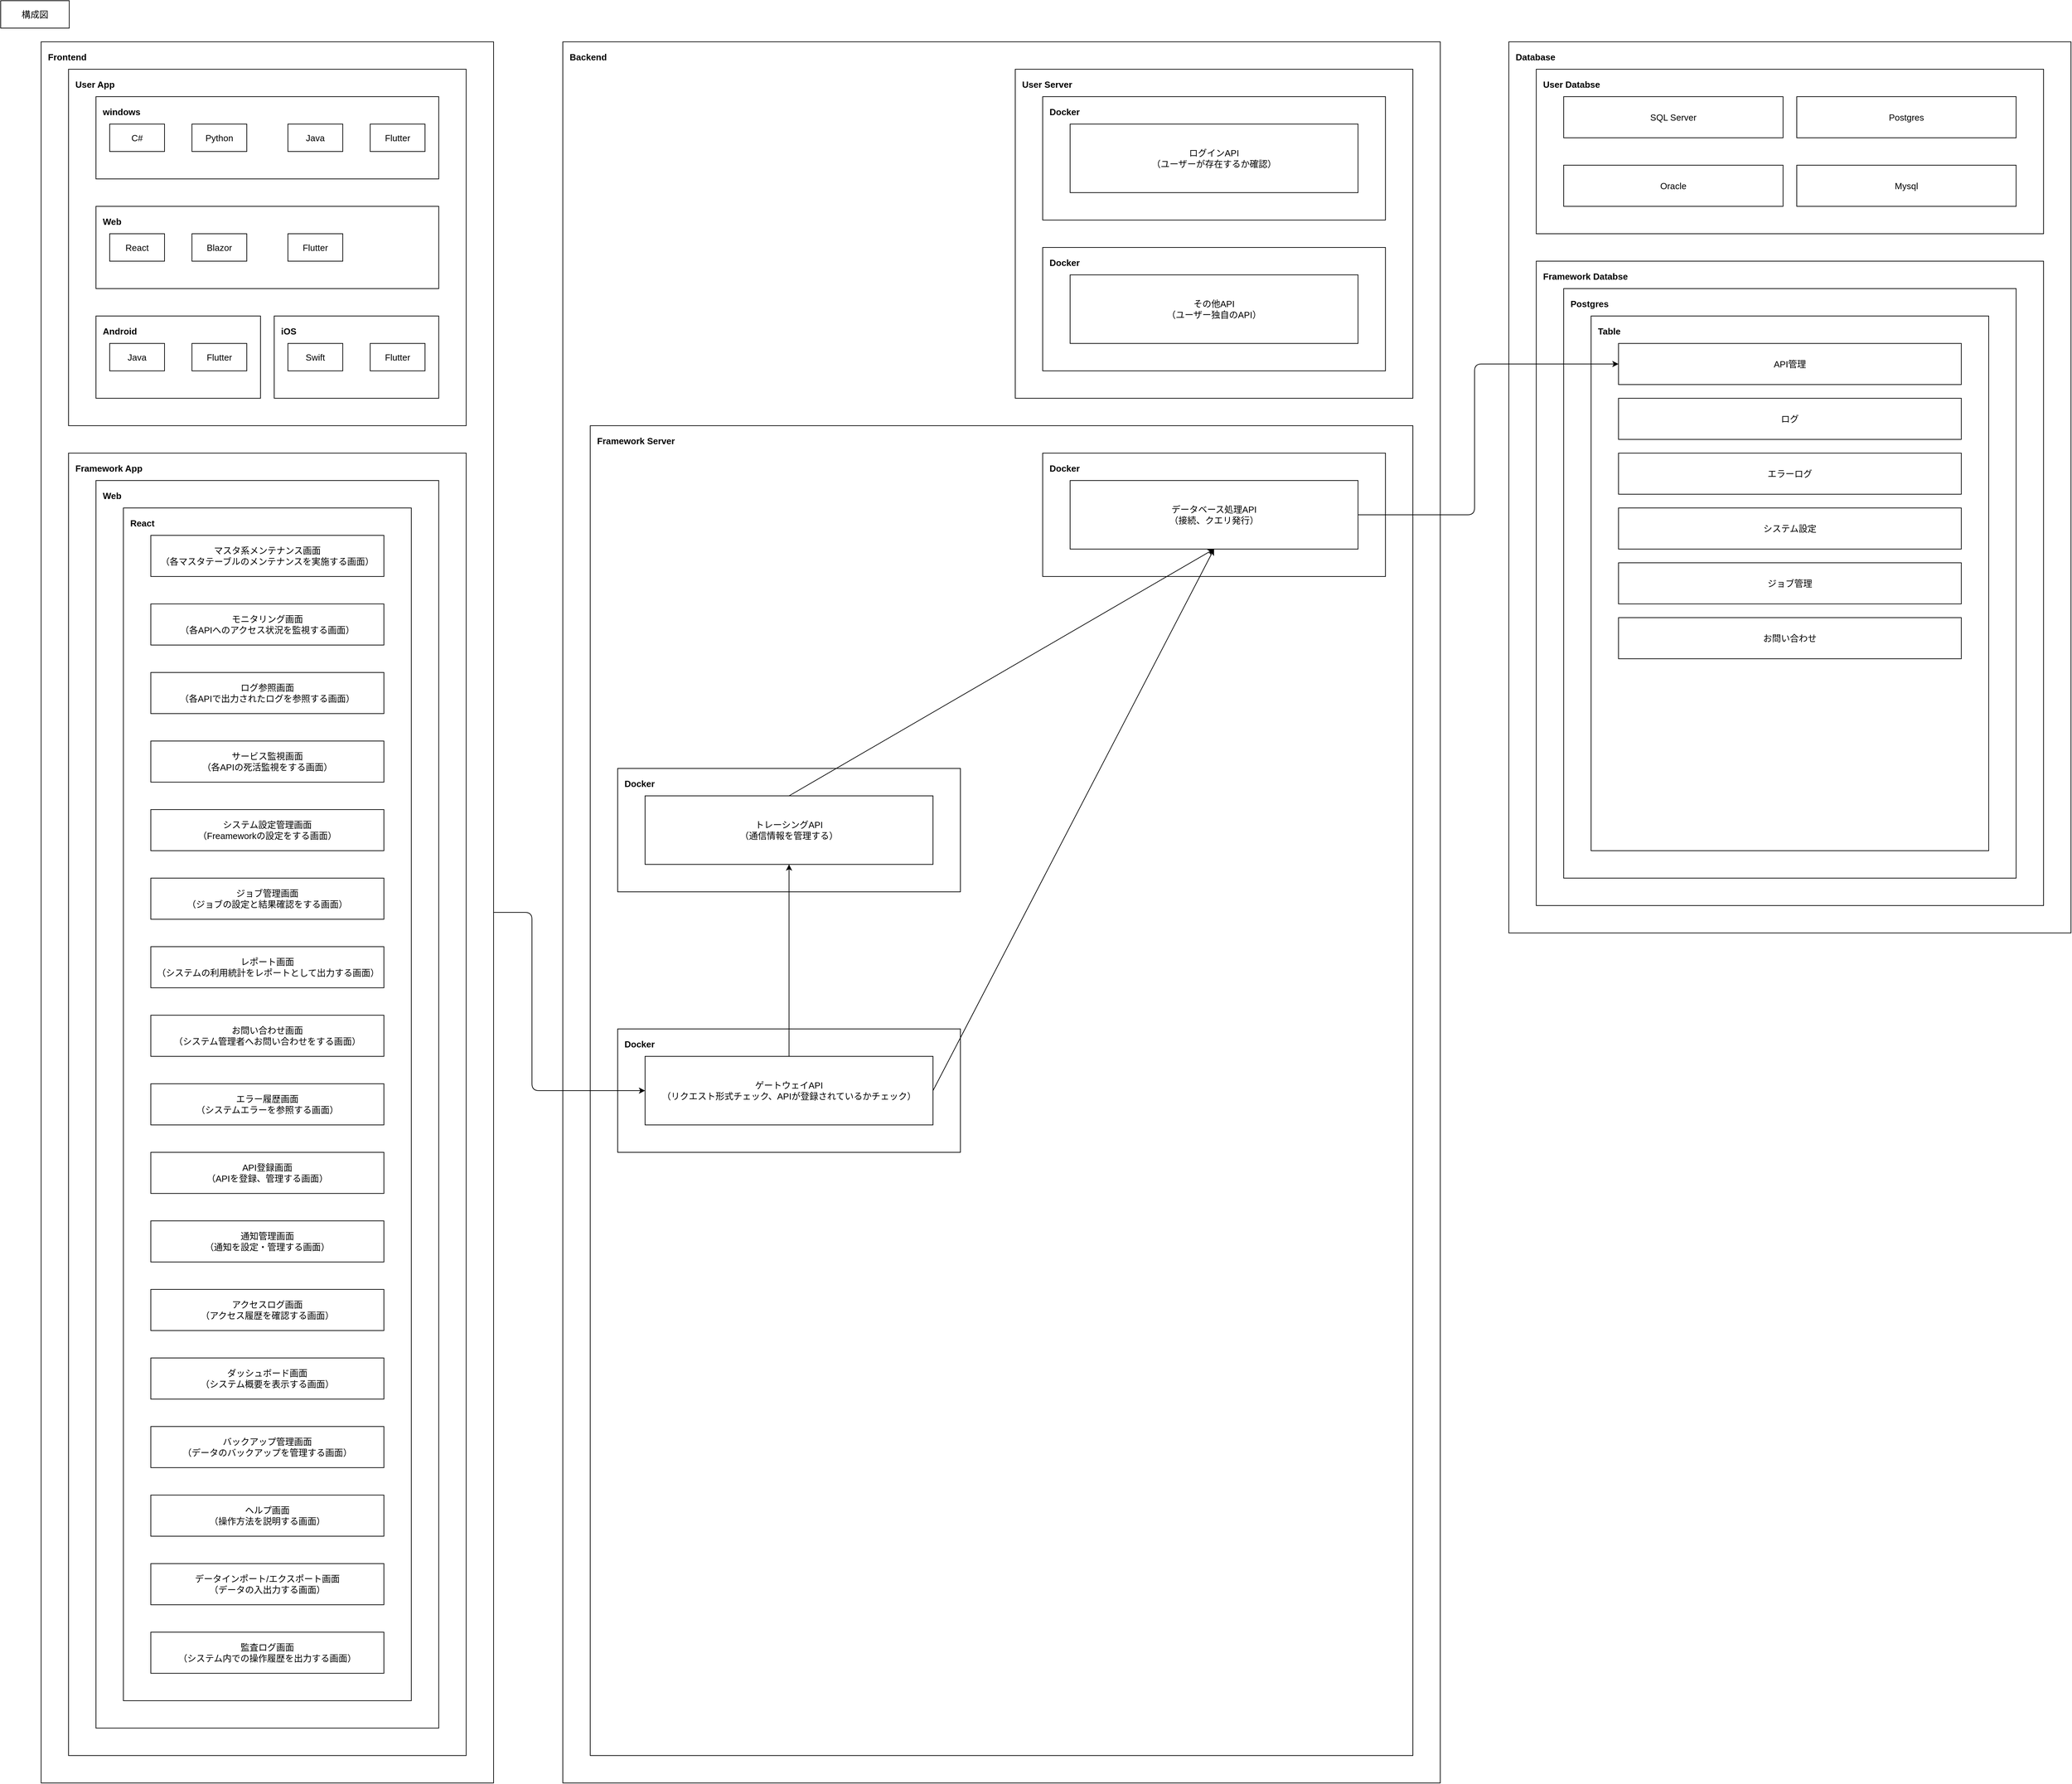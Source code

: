 <mxfile>
    <diagram id="Q1Noih3qpSG-DwPlIvqt" name="ページ1">
        <mxGraphModel dx="2624" dy="1218" grid="1" gridSize="5" guides="1" tooltips="1" connect="1" arrows="1" fold="1" page="1" pageScale="1" pageWidth="1800" pageHeight="1200" background="#FFFFFF" math="0" shadow="0">
            <root>
                <mxCell id="0"/>
                <mxCell id="1" parent="0"/>
                <mxCell id="103" value="Backend" style="rounded=0;whiteSpace=wrap;html=1;align=left;verticalAlign=top;spacing=10;fillColor=none;fontStyle=1;fontFamily=Helvetica;fontSize=13;" parent="1" vertex="1">
                    <mxGeometry x="840" y="80" width="1280" height="2540" as="geometry"/>
                </mxCell>
                <mxCell id="104" value="User Server" style="rounded=0;whiteSpace=wrap;html=1;fillColor=none;align=left;verticalAlign=top;spacing=10;fontStyle=1;fontFamily=Helvetica;fontSize=13;" vertex="1" parent="1">
                    <mxGeometry x="1500" y="120" width="580" height="480" as="geometry"/>
                </mxCell>
                <mxCell id="106" value="Docker" style="rounded=0;whiteSpace=wrap;html=1;fillColor=none;align=left;verticalAlign=top;spacing=10;fontStyle=1;fontFamily=Helvetica;fontSize=13;" vertex="1" parent="1">
                    <mxGeometry x="1540" y="160" width="500" height="180" as="geometry"/>
                </mxCell>
                <mxCell id="61" value="構成図" style="rounded=0;whiteSpace=wrap;html=1;fillColor=none;fontFamily=Helvetica;fontSize=13;" parent="1" vertex="1">
                    <mxGeometry x="20" y="20" width="100" height="40" as="geometry"/>
                </mxCell>
                <mxCell id="62" value="Frontend" style="rounded=0;whiteSpace=wrap;html=1;align=left;verticalAlign=top;spacing=10;fillColor=none;fontStyle=1;fontFamily=Helvetica;fontSize=13;" parent="1" vertex="1">
                    <mxGeometry x="79" y="80" width="660" height="2540" as="geometry"/>
                </mxCell>
                <mxCell id="63" value="User App" style="rounded=0;whiteSpace=wrap;html=1;align=left;verticalAlign=top;spacing=10;fillColor=none;fontStyle=1;fontFamily=Helvetica;fontSize=13;" parent="1" vertex="1">
                    <mxGeometry x="119" y="120" width="580" height="520" as="geometry"/>
                </mxCell>
                <mxCell id="64" value="windows" style="rounded=0;whiteSpace=wrap;html=1;fillColor=none;align=left;verticalAlign=top;spacing=10;fontStyle=1;fontFamily=Helvetica;fontSize=13;" parent="1" vertex="1">
                    <mxGeometry x="159" y="160" width="500" height="120" as="geometry"/>
                </mxCell>
                <mxCell id="65" value="C#" style="rounded=0;whiteSpace=wrap;html=1;fillColor=none;align=center;verticalAlign=middle;spacing=10;fontFamily=Helvetica;fontSize=13;" parent="1" vertex="1">
                    <mxGeometry x="179" y="200" width="80" height="40" as="geometry"/>
                </mxCell>
                <mxCell id="66" value="Python" style="rounded=0;whiteSpace=wrap;html=1;fillColor=none;align=center;verticalAlign=middle;spacing=10;fontFamily=Helvetica;fontSize=13;" parent="1" vertex="1">
                    <mxGeometry x="299" y="200" width="80" height="40" as="geometry"/>
                </mxCell>
                <mxCell id="67" value="Java" style="rounded=0;whiteSpace=wrap;html=1;fillColor=none;align=center;verticalAlign=middle;spacing=10;fontFamily=Helvetica;fontSize=13;" parent="1" vertex="1">
                    <mxGeometry x="439" y="200" width="80" height="40" as="geometry"/>
                </mxCell>
                <mxCell id="68" value="Web" style="rounded=0;whiteSpace=wrap;html=1;fillColor=none;align=left;verticalAlign=top;spacing=10;fontStyle=1;fontFamily=Helvetica;fontSize=13;" parent="1" vertex="1">
                    <mxGeometry x="159" y="320" width="500" height="120" as="geometry"/>
                </mxCell>
                <mxCell id="69" value="React" style="rounded=0;whiteSpace=wrap;html=1;fillColor=none;align=center;verticalAlign=middle;spacing=10;fontFamily=Helvetica;fontSize=13;" parent="1" vertex="1">
                    <mxGeometry x="179" y="360" width="80" height="40" as="geometry"/>
                </mxCell>
                <mxCell id="70" value="Blazor" style="rounded=0;whiteSpace=wrap;html=1;fillColor=none;align=center;verticalAlign=middle;spacing=10;fontFamily=Helvetica;fontSize=13;" parent="1" vertex="1">
                    <mxGeometry x="299" y="360" width="80" height="40" as="geometry"/>
                </mxCell>
                <mxCell id="71" value="Flutter" style="rounded=0;whiteSpace=wrap;html=1;fillColor=none;align=center;verticalAlign=middle;spacing=10;fontFamily=Helvetica;fontSize=13;" parent="1" vertex="1">
                    <mxGeometry x="559" y="200" width="80" height="40" as="geometry"/>
                </mxCell>
                <mxCell id="73" value="Android" style="rounded=0;whiteSpace=wrap;html=1;fillColor=none;align=left;verticalAlign=top;spacing=10;fontStyle=1;fontFamily=Helvetica;fontSize=13;" parent="1" vertex="1">
                    <mxGeometry x="159" y="480" width="240" height="120" as="geometry"/>
                </mxCell>
                <mxCell id="74" value="iOS" style="rounded=0;whiteSpace=wrap;html=1;fillColor=none;align=left;verticalAlign=top;spacing=10;fontStyle=1;fontFamily=Helvetica;fontSize=13;" parent="1" vertex="1">
                    <mxGeometry x="419" y="480" width="240" height="120" as="geometry"/>
                </mxCell>
                <mxCell id="75" value="Java" style="rounded=0;whiteSpace=wrap;html=1;fillColor=none;align=center;verticalAlign=middle;spacing=10;fontFamily=Helvetica;fontSize=13;" parent="1" vertex="1">
                    <mxGeometry x="179" y="520" width="80" height="40" as="geometry"/>
                </mxCell>
                <mxCell id="76" value="Flutter" style="rounded=0;whiteSpace=wrap;html=1;fillColor=none;align=center;verticalAlign=middle;spacing=10;fontFamily=Helvetica;fontSize=13;" parent="1" vertex="1">
                    <mxGeometry x="299" y="520" width="80" height="40" as="geometry"/>
                </mxCell>
                <mxCell id="77" value="Swift" style="rounded=0;whiteSpace=wrap;html=1;fillColor=none;align=center;verticalAlign=middle;spacing=10;fontFamily=Helvetica;fontSize=13;" parent="1" vertex="1">
                    <mxGeometry x="439" y="520" width="80" height="40" as="geometry"/>
                </mxCell>
                <mxCell id="78" value="Flutter" style="rounded=0;whiteSpace=wrap;html=1;fillColor=none;align=center;verticalAlign=middle;spacing=10;fontFamily=Helvetica;fontSize=13;" parent="1" vertex="1">
                    <mxGeometry x="559" y="520" width="80" height="40" as="geometry"/>
                </mxCell>
                <mxCell id="79" value="Framework App" style="rounded=0;whiteSpace=wrap;html=1;align=left;verticalAlign=top;spacing=10;fillColor=none;fontStyle=1;fontFamily=Helvetica;fontSize=13;" parent="1" vertex="1">
                    <mxGeometry x="119" y="680" width="580" height="1900" as="geometry"/>
                </mxCell>
                <mxCell id="80" value="Web" style="rounded=0;whiteSpace=wrap;html=1;fillColor=none;align=left;verticalAlign=top;spacing=10;fontStyle=1;fontFamily=Helvetica;fontSize=13;" parent="1" vertex="1">
                    <mxGeometry x="159" y="720" width="500" height="1820" as="geometry"/>
                </mxCell>
                <mxCell id="81" value="React" style="rounded=0;whiteSpace=wrap;html=1;fillColor=none;align=left;verticalAlign=top;spacing=10;fontStyle=1;fontFamily=Helvetica;fontSize=13;" parent="1" vertex="1">
                    <mxGeometry x="199" y="760" width="420" height="1740" as="geometry"/>
                </mxCell>
                <mxCell id="82" value="マスタ系メンテナンス画面&lt;div&gt;（各マスタテーブルのメンテナンスを実施する画面）&lt;/div&gt;" style="rounded=0;whiteSpace=wrap;html=1;fillColor=none;align=center;verticalAlign=middle;spacing=10;fontFamily=Helvetica;fontSize=13;" parent="1" vertex="1">
                    <mxGeometry x="239" y="800" width="340" height="60" as="geometry"/>
                </mxCell>
                <mxCell id="83" value="モニタリング画面&lt;div&gt;（各APIへのアクセス状況を監視する画面）&lt;/div&gt;" style="rounded=0;whiteSpace=wrap;html=1;fillColor=none;align=center;verticalAlign=middle;spacing=10;fontFamily=Helvetica;fontSize=13;" parent="1" vertex="1">
                    <mxGeometry x="239" y="900" width="340" height="60" as="geometry"/>
                </mxCell>
                <mxCell id="84" value="ログ参照画面&lt;br&gt;&lt;div&gt;（各APIで出力されたログを参照する画面）&lt;/div&gt;" style="rounded=0;whiteSpace=wrap;html=1;fillColor=none;align=center;verticalAlign=middle;spacing=10;fontFamily=Helvetica;fontSize=13;" parent="1" vertex="1">
                    <mxGeometry x="239" y="1000" width="340" height="60" as="geometry"/>
                </mxCell>
                <mxCell id="85" value="サービス監視画面&lt;br&gt;&lt;div&gt;（各APIの死活監視をする画面）&lt;/div&gt;" style="rounded=0;whiteSpace=wrap;html=1;fillColor=none;align=center;verticalAlign=middle;spacing=10;fontFamily=Helvetica;fontSize=13;" parent="1" vertex="1">
                    <mxGeometry x="239" y="1100" width="340" height="60" as="geometry"/>
                </mxCell>
                <mxCell id="87" value="システム設定管理画面&lt;br&gt;&lt;div&gt;（Freameworkの設定をする画面）&lt;/div&gt;" style="rounded=0;whiteSpace=wrap;html=1;fillColor=none;align=center;verticalAlign=middle;spacing=10;fontFamily=Helvetica;fontSize=13;" parent="1" vertex="1">
                    <mxGeometry x="239" y="1200" width="340" height="60" as="geometry"/>
                </mxCell>
                <mxCell id="88" value="ジョブ管理画面&lt;br&gt;&lt;div&gt;（ジョブの設定と結果確認をする画面）&lt;/div&gt;" style="rounded=0;whiteSpace=wrap;html=1;fillColor=none;align=center;verticalAlign=middle;spacing=10;fontFamily=Helvetica;fontSize=13;" parent="1" vertex="1">
                    <mxGeometry x="239" y="1300" width="340" height="60" as="geometry"/>
                </mxCell>
                <mxCell id="89" value="レポート画面&lt;br&gt;&lt;div&gt;（システムの利用統計をレポートとして出力する画面）&lt;/div&gt;" style="rounded=0;whiteSpace=wrap;html=1;fillColor=none;align=center;verticalAlign=middle;spacing=10;fontFamily=Helvetica;fontSize=13;" parent="1" vertex="1">
                    <mxGeometry x="239" y="1400" width="340" height="60" as="geometry"/>
                </mxCell>
                <mxCell id="90" value="監査ログ画面&lt;br&gt;&lt;div&gt;（システム内での操作履歴を出力する画面）&lt;/div&gt;" style="rounded=0;whiteSpace=wrap;html=1;fillColor=none;align=center;verticalAlign=middle;spacing=10;fontFamily=Helvetica;fontSize=13;" parent="1" vertex="1">
                    <mxGeometry x="239" y="2400" width="340" height="60" as="geometry"/>
                </mxCell>
                <mxCell id="91" value="データインポート/エクスポート画面&lt;br&gt;&lt;div&gt;（データの入出力する画面）&lt;/div&gt;" style="rounded=0;whiteSpace=wrap;html=1;fillColor=none;align=center;verticalAlign=middle;spacing=10;fontFamily=Helvetica;fontSize=13;" parent="1" vertex="1">
                    <mxGeometry x="239" y="2300" width="340" height="60" as="geometry"/>
                </mxCell>
                <mxCell id="92" value="ヘルプ画面&lt;br&gt;&lt;div&gt;（操作方法を説明する画面）&lt;/div&gt;" style="rounded=0;whiteSpace=wrap;html=1;fillColor=none;align=center;verticalAlign=middle;spacing=10;fontFamily=Helvetica;fontSize=13;" parent="1" vertex="1">
                    <mxGeometry x="239" y="2200" width="340" height="60" as="geometry"/>
                </mxCell>
                <mxCell id="93" value="お問い合わせ画面&lt;br&gt;&lt;div&gt;（システム管理者へお問い合わせをする画面）&lt;/div&gt;" style="rounded=0;whiteSpace=wrap;html=1;fillColor=none;align=center;verticalAlign=middle;spacing=10;fontFamily=Helvetica;fontSize=13;" parent="1" vertex="1">
                    <mxGeometry x="239" y="1500" width="340" height="60" as="geometry"/>
                </mxCell>
                <mxCell id="94" value="エラー履歴画面&lt;br&gt;&lt;div&gt;（システムエラーを参照する画面）&lt;/div&gt;" style="rounded=0;whiteSpace=wrap;html=1;fillColor=none;align=center;verticalAlign=middle;spacing=10;fontFamily=Helvetica;fontSize=13;" parent="1" vertex="1">
                    <mxGeometry x="239" y="1600" width="340" height="60" as="geometry"/>
                </mxCell>
                <mxCell id="95" value="API登録画面&lt;br&gt;&lt;div&gt;（APIを登録、管理する画面）&lt;/div&gt;" style="rounded=0;whiteSpace=wrap;html=1;fillColor=none;align=center;verticalAlign=middle;spacing=10;fontFamily=Helvetica;fontSize=13;" parent="1" vertex="1">
                    <mxGeometry x="239" y="1700" width="340" height="60" as="geometry"/>
                </mxCell>
                <mxCell id="96" value="Flutter" style="rounded=0;whiteSpace=wrap;html=1;fillColor=none;align=center;verticalAlign=middle;spacing=10;fontFamily=Helvetica;fontSize=13;" parent="1" vertex="1">
                    <mxGeometry x="439" y="360" width="80" height="40" as="geometry"/>
                </mxCell>
                <mxCell id="98" value="通知管理画面&lt;br&gt;&lt;div&gt;（通知を設定・管理する画面）&lt;/div&gt;" style="rounded=0;whiteSpace=wrap;html=1;fillColor=none;align=center;verticalAlign=middle;spacing=10;fontFamily=Helvetica;fontSize=13;" parent="1" vertex="1">
                    <mxGeometry x="239" y="1800" width="340" height="60" as="geometry"/>
                </mxCell>
                <mxCell id="99" value="ダッシュボード画面&lt;br&gt;&lt;div&gt;（システム概要を表示する画面）&lt;/div&gt;" style="rounded=0;whiteSpace=wrap;html=1;fillColor=none;align=center;verticalAlign=middle;spacing=10;fontFamily=Helvetica;fontSize=13;" parent="1" vertex="1">
                    <mxGeometry x="239" y="2000" width="340" height="60" as="geometry"/>
                </mxCell>
                <mxCell id="100" value="バックアップ管理画面&lt;br&gt;&lt;div&gt;（データのバックアップを管理する画面）&lt;/div&gt;" style="rounded=0;whiteSpace=wrap;html=1;fillColor=none;align=center;verticalAlign=middle;spacing=10;fontFamily=Helvetica;fontSize=13;" parent="1" vertex="1">
                    <mxGeometry x="239" y="2100" width="340" height="60" as="geometry"/>
                </mxCell>
                <mxCell id="101" value="アクセスログ画面&lt;br&gt;&lt;div&gt;（アクセス履歴を確認する画面）&lt;/div&gt;" style="rounded=0;whiteSpace=wrap;html=1;fillColor=none;align=center;verticalAlign=middle;spacing=10;fontFamily=Helvetica;fontSize=13;" parent="1" vertex="1">
                    <mxGeometry x="239" y="1900" width="340" height="60" as="geometry"/>
                </mxCell>
                <mxCell id="105" value="ログインAPI&lt;div&gt;（ユーザーが存在するか確認）&lt;/div&gt;" style="rounded=0;whiteSpace=wrap;html=1;fillColor=none;align=center;verticalAlign=middle;spacing=10;fontFamily=Helvetica;fontSize=13;" vertex="1" parent="1">
                    <mxGeometry x="1580" y="200" width="420" height="100" as="geometry"/>
                </mxCell>
                <mxCell id="107" value="Docker" style="rounded=0;whiteSpace=wrap;html=1;fillColor=none;align=left;verticalAlign=top;spacing=10;fontStyle=1;fontFamily=Helvetica;fontSize=13;" vertex="1" parent="1">
                    <mxGeometry x="1540" y="380" width="500" height="180" as="geometry"/>
                </mxCell>
                <mxCell id="108" value="その他API&lt;div&gt;（ユーザー独自のAPI）&lt;/div&gt;" style="rounded=0;whiteSpace=wrap;html=1;fillColor=none;align=center;verticalAlign=middle;spacing=10;fontFamily=Helvetica;fontSize=13;" vertex="1" parent="1">
                    <mxGeometry x="1580" y="420" width="420" height="100" as="geometry"/>
                </mxCell>
                <mxCell id="109" value="Framework Server" style="rounded=0;whiteSpace=wrap;html=1;fillColor=none;align=left;verticalAlign=top;spacing=10;fontStyle=1;fontFamily=Helvetica;fontSize=13;" vertex="1" parent="1">
                    <mxGeometry x="880" y="640" width="1200" height="1940" as="geometry"/>
                </mxCell>
                <mxCell id="110" value="Docker" style="rounded=0;whiteSpace=wrap;html=1;fillColor=none;align=left;verticalAlign=top;spacing=10;fontStyle=1;fontFamily=Helvetica;fontSize=13;" vertex="1" parent="1">
                    <mxGeometry x="920" y="1520" width="500" height="180" as="geometry"/>
                </mxCell>
                <mxCell id="111" value="ゲートウェイAPI&lt;div&gt;（リクエスト形式チェック、APIが登録されているかチェック）&lt;/div&gt;" style="rounded=0;whiteSpace=wrap;html=1;fillColor=none;align=center;verticalAlign=middle;spacing=10;fontFamily=Helvetica;fontSize=13;" vertex="1" parent="1">
                    <mxGeometry x="960" y="1560" width="420" height="100" as="geometry"/>
                </mxCell>
                <mxCell id="112" value="" style="endArrow=classic;html=1;exitX=1;exitY=0.5;exitDx=0;exitDy=0;entryX=0;entryY=0.5;entryDx=0;entryDy=0;" edge="1" parent="1" source="62" target="111">
                    <mxGeometry width="50" height="50" relative="1" as="geometry">
                        <mxPoint x="1095" y="1305" as="sourcePoint"/>
                        <mxPoint x="1145" y="1255" as="targetPoint"/>
                        <Array as="points">
                            <mxPoint x="795" y="1350"/>
                            <mxPoint x="795" y="1610"/>
                        </Array>
                    </mxGeometry>
                </mxCell>
                <mxCell id="113" value="Docker" style="rounded=0;whiteSpace=wrap;html=1;fillColor=none;align=left;verticalAlign=top;spacing=10;fontStyle=1;fontFamily=Helvetica;fontSize=13;" vertex="1" parent="1">
                    <mxGeometry x="1540" y="680" width="500" height="180" as="geometry"/>
                </mxCell>
                <mxCell id="114" value="データベース処理API&lt;div&gt;（接続、クエリ発行）&lt;/div&gt;" style="rounded=0;whiteSpace=wrap;html=1;fillColor=none;align=center;verticalAlign=middle;spacing=10;fontFamily=Helvetica;fontSize=13;" vertex="1" parent="1">
                    <mxGeometry x="1580" y="720" width="420" height="100" as="geometry"/>
                </mxCell>
                <mxCell id="116" value="" style="endArrow=classic;html=1;exitX=1;exitY=0.5;exitDx=0;exitDy=0;entryX=0.5;entryY=1;entryDx=0;entryDy=0;" edge="1" parent="1" source="111" target="114">
                    <mxGeometry width="50" height="50" relative="1" as="geometry">
                        <mxPoint x="1190" y="1020" as="sourcePoint"/>
                        <mxPoint x="1240" y="970" as="targetPoint"/>
                    </mxGeometry>
                </mxCell>
                <mxCell id="117" value="Database" style="rounded=0;whiteSpace=wrap;html=1;fillColor=none;align=left;verticalAlign=top;spacing=10;fontStyle=1;fontFamily=Helvetica;fontSize=13;" vertex="1" parent="1">
                    <mxGeometry x="2220" y="80" width="820" height="1300" as="geometry"/>
                </mxCell>
                <mxCell id="118" value="User Databse" style="rounded=0;whiteSpace=wrap;html=1;fillColor=none;align=left;verticalAlign=top;spacing=10;fontStyle=1;fontFamily=Helvetica;fontSize=13;" vertex="1" parent="1">
                    <mxGeometry x="2260" y="120" width="740" height="240" as="geometry"/>
                </mxCell>
                <mxCell id="119" value="SQL Server" style="rounded=0;whiteSpace=wrap;html=1;fillColor=none;align=center;verticalAlign=middle;spacing=10;fontFamily=Helvetica;fontSize=13;" vertex="1" parent="1">
                    <mxGeometry x="2300" y="160" width="320" height="60" as="geometry"/>
                </mxCell>
                <mxCell id="120" value="Postgres" style="rounded=0;whiteSpace=wrap;html=1;fillColor=none;align=center;verticalAlign=middle;spacing=10;fontFamily=Helvetica;fontSize=13;" vertex="1" parent="1">
                    <mxGeometry x="2640" y="160" width="320" height="60" as="geometry"/>
                </mxCell>
                <mxCell id="121" value="Oracle" style="rounded=0;whiteSpace=wrap;html=1;fillColor=none;align=center;verticalAlign=middle;spacing=10;fontFamily=Helvetica;fontSize=13;" vertex="1" parent="1">
                    <mxGeometry x="2300" y="260" width="320" height="60" as="geometry"/>
                </mxCell>
                <mxCell id="122" value="Mysql" style="rounded=0;whiteSpace=wrap;html=1;fillColor=none;align=center;verticalAlign=middle;spacing=10;fontFamily=Helvetica;fontSize=13;" vertex="1" parent="1">
                    <mxGeometry x="2640" y="260" width="320" height="60" as="geometry"/>
                </mxCell>
                <mxCell id="123" value="Framework Databse" style="rounded=0;whiteSpace=wrap;html=1;fillColor=none;align=left;verticalAlign=top;spacing=10;fontStyle=1;fontFamily=Helvetica;fontSize=13;" vertex="1" parent="1">
                    <mxGeometry x="2260" y="400" width="740" height="940" as="geometry"/>
                </mxCell>
                <mxCell id="124" value="Postgres" style="rounded=0;whiteSpace=wrap;html=1;fillColor=none;align=left;verticalAlign=top;spacing=10;fontFamily=Helvetica;fontSize=13;fontStyle=1" vertex="1" parent="1">
                    <mxGeometry x="2300" y="440" width="660" height="860" as="geometry"/>
                </mxCell>
                <mxCell id="126" value="Table" style="rounded=0;whiteSpace=wrap;html=1;fillColor=none;align=left;verticalAlign=top;spacing=10;fontFamily=Helvetica;fontSize=13;fontStyle=1" vertex="1" parent="1">
                    <mxGeometry x="2340" y="480" width="580" height="780" as="geometry"/>
                </mxCell>
                <mxCell id="125" value="API管理" style="rounded=0;whiteSpace=wrap;html=1;fillColor=none;align=center;verticalAlign=middle;spacing=10;fontFamily=Helvetica;fontSize=13;" vertex="1" parent="1">
                    <mxGeometry x="2380" y="520" width="500" height="60" as="geometry"/>
                </mxCell>
                <mxCell id="127" value="" style="endArrow=classic;html=1;exitX=1;exitY=0.5;exitDx=0;exitDy=0;entryX=0;entryY=0.5;entryDx=0;entryDy=0;" edge="1" parent="1" source="114" target="125">
                    <mxGeometry width="50" height="50" relative="1" as="geometry">
                        <mxPoint x="1385" y="1615" as="sourcePoint"/>
                        <mxPoint x="1795" y="825" as="targetPoint"/>
                        <Array as="points">
                            <mxPoint x="2170" y="770"/>
                            <mxPoint x="2170" y="550"/>
                        </Array>
                    </mxGeometry>
                </mxCell>
                <mxCell id="128" value="Docker" style="rounded=0;whiteSpace=wrap;html=1;fillColor=none;align=left;verticalAlign=top;spacing=10;fontStyle=1;fontFamily=Helvetica;fontSize=13;" vertex="1" parent="1">
                    <mxGeometry x="920" y="1140" width="500" height="180" as="geometry"/>
                </mxCell>
                <mxCell id="129" value="トレーシングAPI&lt;div&gt;（通信情報を管理する）&lt;/div&gt;" style="rounded=0;whiteSpace=wrap;html=1;fillColor=none;align=center;verticalAlign=middle;spacing=10;fontFamily=Helvetica;fontSize=13;" vertex="1" parent="1">
                    <mxGeometry x="960" y="1180" width="420" height="100" as="geometry"/>
                </mxCell>
                <mxCell id="130" value="" style="endArrow=classic;html=1;entryX=0.5;entryY=1;entryDx=0;entryDy=0;" edge="1" parent="1" source="111" target="129">
                    <mxGeometry width="50" height="50" relative="1" as="geometry">
                        <mxPoint x="1385" y="1615" as="sourcePoint"/>
                        <mxPoint x="1795" y="825" as="targetPoint"/>
                    </mxGeometry>
                </mxCell>
                <mxCell id="131" value="" style="endArrow=classic;html=1;entryX=0.5;entryY=1;entryDx=0;entryDy=0;exitX=0.5;exitY=0;exitDx=0;exitDy=0;" edge="1" parent="1" source="129" target="114">
                    <mxGeometry width="50" height="50" relative="1" as="geometry">
                        <mxPoint x="1175" y="1565" as="sourcePoint"/>
                        <mxPoint x="1175" y="1285" as="targetPoint"/>
                    </mxGeometry>
                </mxCell>
                <mxCell id="132" value="ログ" style="rounded=0;whiteSpace=wrap;html=1;fillColor=none;align=center;verticalAlign=middle;spacing=10;fontFamily=Helvetica;fontSize=13;" vertex="1" parent="1">
                    <mxGeometry x="2380" y="600" width="500" height="60" as="geometry"/>
                </mxCell>
                <mxCell id="133" value="エラーログ" style="rounded=0;whiteSpace=wrap;html=1;fillColor=none;align=center;verticalAlign=middle;spacing=10;fontFamily=Helvetica;fontSize=13;" vertex="1" parent="1">
                    <mxGeometry x="2380" y="680" width="500" height="60" as="geometry"/>
                </mxCell>
                <mxCell id="134" value="システム設定" style="rounded=0;whiteSpace=wrap;html=1;fillColor=none;align=center;verticalAlign=middle;spacing=10;fontFamily=Helvetica;fontSize=13;" vertex="1" parent="1">
                    <mxGeometry x="2380" y="760" width="500" height="60" as="geometry"/>
                </mxCell>
                <mxCell id="135" value="ジョブ管理" style="rounded=0;whiteSpace=wrap;html=1;fillColor=none;align=center;verticalAlign=middle;spacing=10;fontFamily=Helvetica;fontSize=13;" vertex="1" parent="1">
                    <mxGeometry x="2380" y="840" width="500" height="60" as="geometry"/>
                </mxCell>
                <mxCell id="136" value="お問い合わせ" style="rounded=0;whiteSpace=wrap;html=1;fillColor=none;align=center;verticalAlign=middle;spacing=10;fontFamily=Helvetica;fontSize=13;" vertex="1" parent="1">
                    <mxGeometry x="2380" y="920" width="500" height="60" as="geometry"/>
                </mxCell>
            </root>
        </mxGraphModel>
    </diagram>
</mxfile>